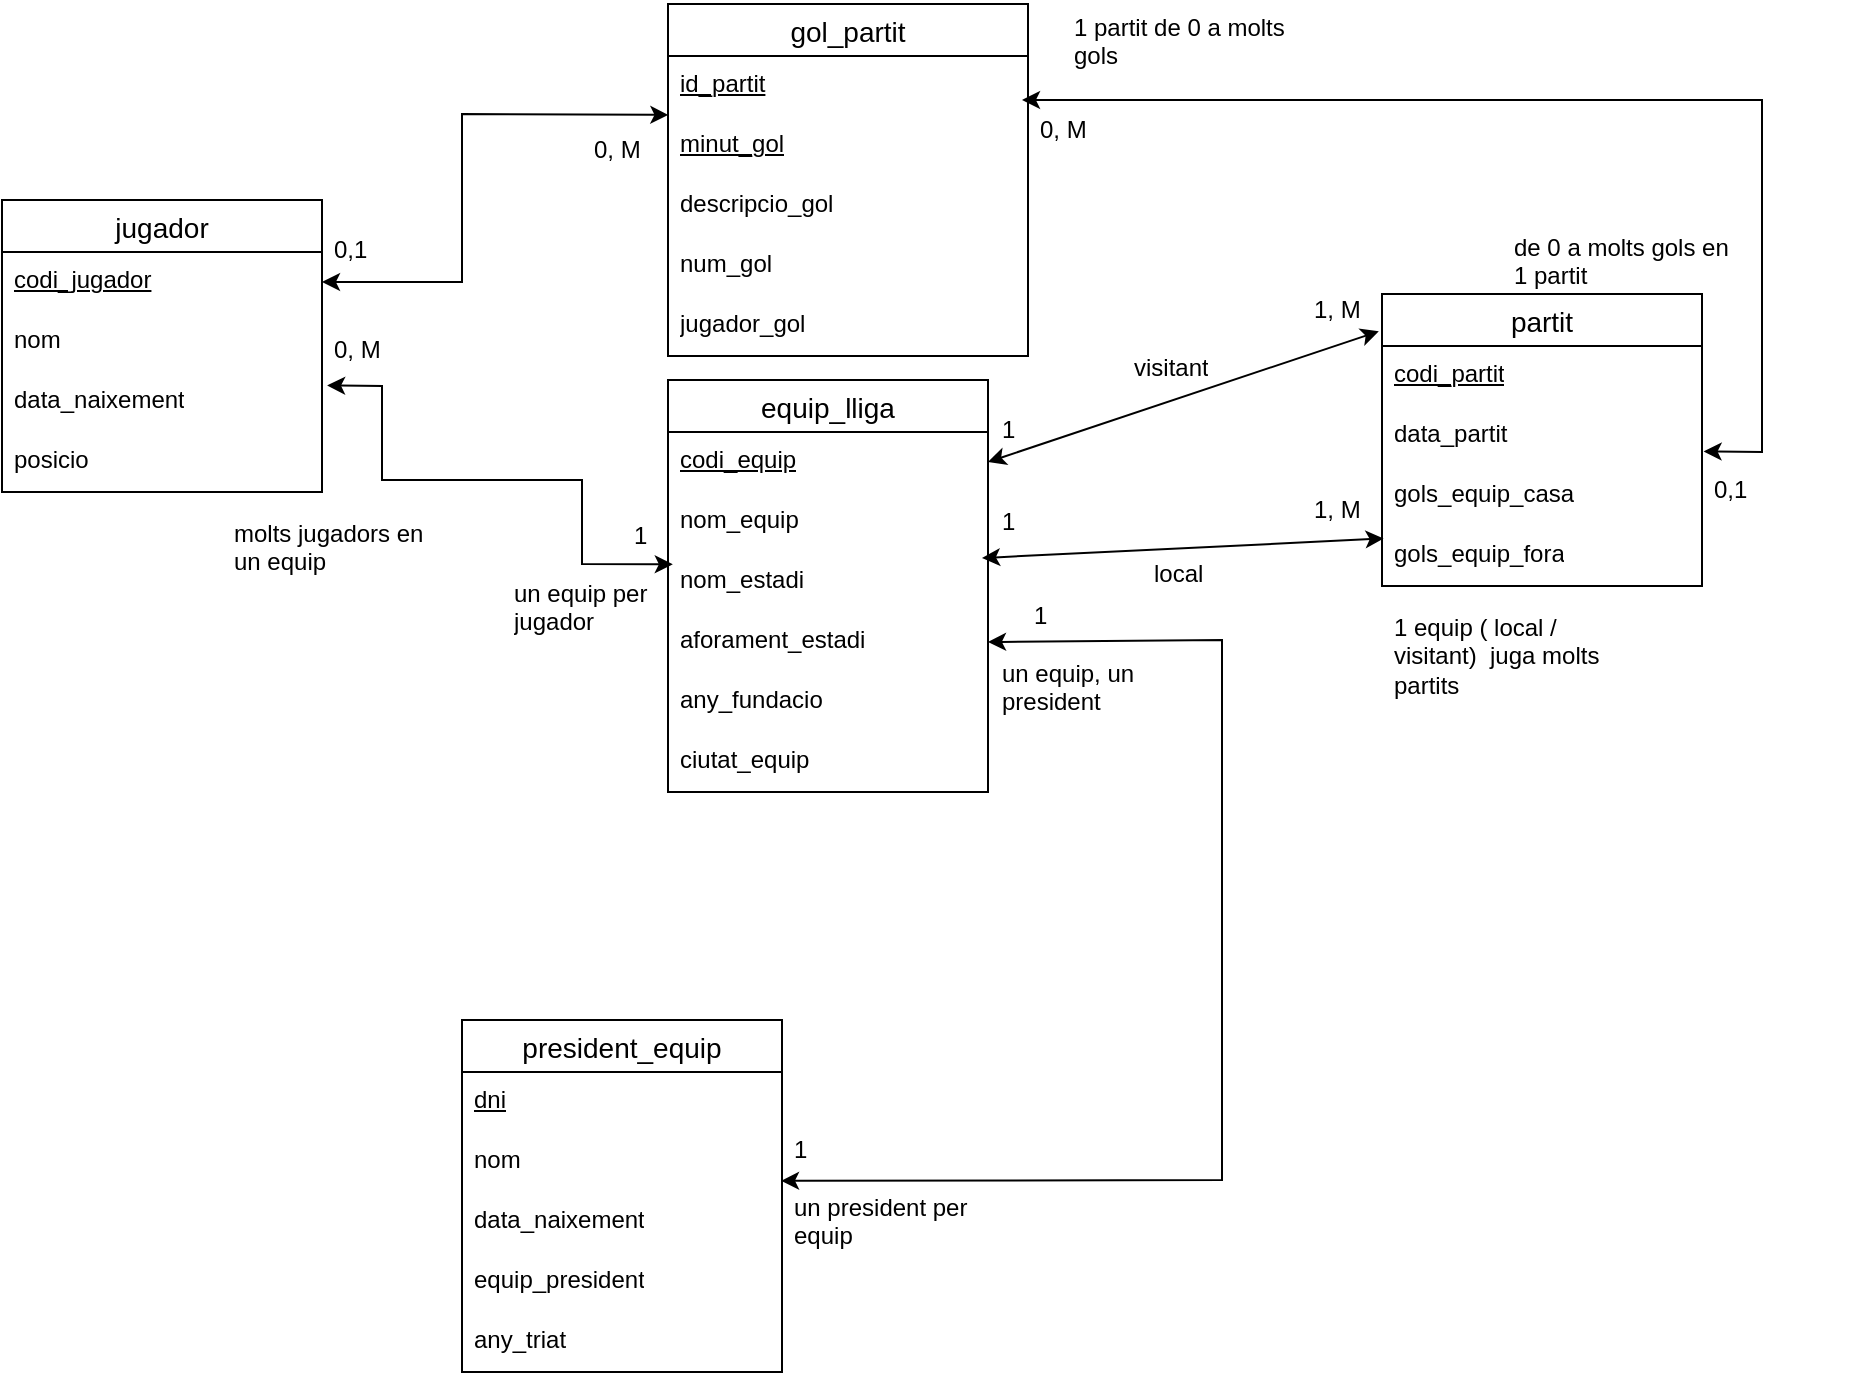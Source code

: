<mxfile version="24.7.17">
  <diagram name="Pàgina-1" id="MAjly87fxIGBJ7gbjYAO">
    <mxGraphModel dx="2601" dy="879" grid="1" gridSize="10" guides="1" tooltips="1" connect="1" arrows="1" fold="1" page="1" pageScale="1" pageWidth="827" pageHeight="1169" math="0" shadow="0">
      <root>
        <mxCell id="0" />
        <mxCell id="1" parent="0" />
        <mxCell id="cfqMcSnEyNYRxQB_8YAm-1" value="jugador" style="swimlane;fontStyle=0;childLayout=stackLayout;horizontal=1;startSize=26;horizontalStack=0;resizeParent=1;resizeParentMax=0;resizeLast=0;collapsible=1;marginBottom=0;align=center;fontSize=14;" parent="1" vertex="1">
          <mxGeometry x="-80" y="120" width="160" height="146" as="geometry" />
        </mxCell>
        <mxCell id="cfqMcSnEyNYRxQB_8YAm-2" value="&lt;u&gt;codi_jugador&lt;/u&gt;" style="text;strokeColor=none;fillColor=none;spacingLeft=4;spacingRight=4;overflow=hidden;rotatable=0;points=[[0,0.5],[1,0.5]];portConstraint=eastwest;fontSize=12;whiteSpace=wrap;html=1;" parent="cfqMcSnEyNYRxQB_8YAm-1" vertex="1">
          <mxGeometry y="26" width="160" height="30" as="geometry" />
        </mxCell>
        <mxCell id="cfqMcSnEyNYRxQB_8YAm-5" value="nom" style="text;strokeColor=none;fillColor=none;spacingLeft=4;spacingRight=4;overflow=hidden;rotatable=0;points=[[0,0.5],[1,0.5]];portConstraint=eastwest;fontSize=12;whiteSpace=wrap;html=1;" parent="cfqMcSnEyNYRxQB_8YAm-1" vertex="1">
          <mxGeometry y="56" width="160" height="30" as="geometry" />
        </mxCell>
        <mxCell id="cfqMcSnEyNYRxQB_8YAm-3" value="data_naixement" style="text;strokeColor=none;fillColor=none;spacingLeft=4;spacingRight=4;overflow=hidden;rotatable=0;points=[[0,0.5],[1,0.5]];portConstraint=eastwest;fontSize=12;whiteSpace=wrap;html=1;" parent="cfqMcSnEyNYRxQB_8YAm-1" vertex="1">
          <mxGeometry y="86" width="160" height="30" as="geometry" />
        </mxCell>
        <mxCell id="cfqMcSnEyNYRxQB_8YAm-4" value="posicio" style="text;strokeColor=none;fillColor=none;spacingLeft=4;spacingRight=4;overflow=hidden;rotatable=0;points=[[0,0.5],[1,0.5]];portConstraint=eastwest;fontSize=12;whiteSpace=wrap;html=1;" parent="cfqMcSnEyNYRxQB_8YAm-1" vertex="1">
          <mxGeometry y="116" width="160" height="30" as="geometry" />
        </mxCell>
        <mxCell id="cfqMcSnEyNYRxQB_8YAm-6" value="equip_lliga" style="swimlane;fontStyle=0;childLayout=stackLayout;horizontal=1;startSize=26;horizontalStack=0;resizeParent=1;resizeParentMax=0;resizeLast=0;collapsible=1;marginBottom=0;align=center;fontSize=14;" parent="1" vertex="1">
          <mxGeometry x="253" y="210" width="160" height="206" as="geometry" />
        </mxCell>
        <mxCell id="cfqMcSnEyNYRxQB_8YAm-7" value="&lt;u&gt;codi_equip&lt;/u&gt;" style="text;strokeColor=none;fillColor=none;spacingLeft=4;spacingRight=4;overflow=hidden;rotatable=0;points=[[0,0.5],[1,0.5]];portConstraint=eastwest;fontSize=12;whiteSpace=wrap;html=1;" parent="cfqMcSnEyNYRxQB_8YAm-6" vertex="1">
          <mxGeometry y="26" width="160" height="30" as="geometry" />
        </mxCell>
        <mxCell id="cfqMcSnEyNYRxQB_8YAm-8" value="nom_equip" style="text;strokeColor=none;fillColor=none;spacingLeft=4;spacingRight=4;overflow=hidden;rotatable=0;points=[[0,0.5],[1,0.5]];portConstraint=eastwest;fontSize=12;whiteSpace=wrap;html=1;" parent="cfqMcSnEyNYRxQB_8YAm-6" vertex="1">
          <mxGeometry y="56" width="160" height="30" as="geometry" />
        </mxCell>
        <mxCell id="cfqMcSnEyNYRxQB_8YAm-9" value="nom_estadi" style="text;strokeColor=none;fillColor=none;spacingLeft=4;spacingRight=4;overflow=hidden;rotatable=0;points=[[0,0.5],[1,0.5]];portConstraint=eastwest;fontSize=12;whiteSpace=wrap;html=1;" parent="cfqMcSnEyNYRxQB_8YAm-6" vertex="1">
          <mxGeometry y="86" width="160" height="30" as="geometry" />
        </mxCell>
        <mxCell id="cfqMcSnEyNYRxQB_8YAm-16" value="aforament_estadi" style="text;strokeColor=none;fillColor=none;spacingLeft=4;spacingRight=4;overflow=hidden;rotatable=0;points=[[0,0.5],[1,0.5]];portConstraint=eastwest;fontSize=12;whiteSpace=wrap;html=1;" parent="cfqMcSnEyNYRxQB_8YAm-6" vertex="1">
          <mxGeometry y="116" width="160" height="30" as="geometry" />
        </mxCell>
        <mxCell id="cfqMcSnEyNYRxQB_8YAm-10" value="any_fundacio" style="text;strokeColor=none;fillColor=none;spacingLeft=4;spacingRight=4;overflow=hidden;rotatable=0;points=[[0,0.5],[1,0.5]];portConstraint=eastwest;fontSize=12;whiteSpace=wrap;html=1;" parent="cfqMcSnEyNYRxQB_8YAm-6" vertex="1">
          <mxGeometry y="146" width="160" height="30" as="geometry" />
        </mxCell>
        <mxCell id="cfqMcSnEyNYRxQB_8YAm-17" value="ciutat_equip" style="text;strokeColor=none;fillColor=none;spacingLeft=4;spacingRight=4;overflow=hidden;rotatable=0;points=[[0,0.5],[1,0.5]];portConstraint=eastwest;fontSize=12;whiteSpace=wrap;html=1;" parent="cfqMcSnEyNYRxQB_8YAm-6" vertex="1">
          <mxGeometry y="176" width="160" height="30" as="geometry" />
        </mxCell>
        <mxCell id="cfqMcSnEyNYRxQB_8YAm-11" value="partit" style="swimlane;fontStyle=0;childLayout=stackLayout;horizontal=1;startSize=26;horizontalStack=0;resizeParent=1;resizeParentMax=0;resizeLast=0;collapsible=1;marginBottom=0;align=center;fontSize=14;" parent="1" vertex="1">
          <mxGeometry x="610" y="167" width="160" height="146" as="geometry" />
        </mxCell>
        <mxCell id="cfqMcSnEyNYRxQB_8YAm-12" value="&lt;u&gt;codi_partit&lt;/u&gt;" style="text;strokeColor=none;fillColor=none;spacingLeft=4;spacingRight=4;overflow=hidden;rotatable=0;points=[[0,0.5],[1,0.5]];portConstraint=eastwest;fontSize=12;whiteSpace=wrap;html=1;" parent="cfqMcSnEyNYRxQB_8YAm-11" vertex="1">
          <mxGeometry y="26" width="160" height="30" as="geometry" />
        </mxCell>
        <mxCell id="cfqMcSnEyNYRxQB_8YAm-13" value="data_partit" style="text;strokeColor=none;fillColor=none;spacingLeft=4;spacingRight=4;overflow=hidden;rotatable=0;points=[[0,0.5],[1,0.5]];portConstraint=eastwest;fontSize=12;whiteSpace=wrap;html=1;" parent="cfqMcSnEyNYRxQB_8YAm-11" vertex="1">
          <mxGeometry y="56" width="160" height="30" as="geometry" />
        </mxCell>
        <mxCell id="cfqMcSnEyNYRxQB_8YAm-14" value="gols_equip_casa" style="text;strokeColor=none;fillColor=none;spacingLeft=4;spacingRight=4;overflow=hidden;rotatable=0;points=[[0,0.5],[1,0.5]];portConstraint=eastwest;fontSize=12;whiteSpace=wrap;html=1;" parent="cfqMcSnEyNYRxQB_8YAm-11" vertex="1">
          <mxGeometry y="86" width="160" height="30" as="geometry" />
        </mxCell>
        <mxCell id="cfqMcSnEyNYRxQB_8YAm-15" value="gols_equip_fora" style="text;strokeColor=none;fillColor=none;spacingLeft=4;spacingRight=4;overflow=hidden;rotatable=0;points=[[0,0.5],[1,0.5]];portConstraint=eastwest;fontSize=12;whiteSpace=wrap;html=1;" parent="cfqMcSnEyNYRxQB_8YAm-11" vertex="1">
          <mxGeometry y="116" width="160" height="30" as="geometry" />
        </mxCell>
        <mxCell id="cfqMcSnEyNYRxQB_8YAm-18" value="gol_partit" style="swimlane;fontStyle=0;childLayout=stackLayout;horizontal=1;startSize=26;horizontalStack=0;resizeParent=1;resizeParentMax=0;resizeLast=0;collapsible=1;marginBottom=0;align=center;fontSize=14;" parent="1" vertex="1">
          <mxGeometry x="253" y="22" width="180" height="176" as="geometry" />
        </mxCell>
        <mxCell id="K7ZgRjItraJ9BAsRBDeH-1" value="&lt;u&gt;id_partit&lt;/u&gt;" style="text;strokeColor=none;fillColor=none;spacingLeft=4;spacingRight=4;overflow=hidden;rotatable=0;points=[[0,0.5],[1,0.5]];portConstraint=eastwest;fontSize=12;whiteSpace=wrap;html=1;" vertex="1" parent="cfqMcSnEyNYRxQB_8YAm-18">
          <mxGeometry y="26" width="180" height="30" as="geometry" />
        </mxCell>
        <mxCell id="cfqMcSnEyNYRxQB_8YAm-19" value="&lt;u&gt;minut_gol&lt;/u&gt;" style="text;strokeColor=none;fillColor=none;spacingLeft=4;spacingRight=4;overflow=hidden;rotatable=0;points=[[0,0.5],[1,0.5]];portConstraint=eastwest;fontSize=12;whiteSpace=wrap;html=1;" parent="cfqMcSnEyNYRxQB_8YAm-18" vertex="1">
          <mxGeometry y="56" width="180" height="30" as="geometry" />
        </mxCell>
        <mxCell id="cfqMcSnEyNYRxQB_8YAm-20" value="descripcio_gol" style="text;strokeColor=none;fillColor=none;spacingLeft=4;spacingRight=4;overflow=hidden;rotatable=0;points=[[0,0.5],[1,0.5]];portConstraint=eastwest;fontSize=12;whiteSpace=wrap;html=1;" parent="cfqMcSnEyNYRxQB_8YAm-18" vertex="1">
          <mxGeometry y="86" width="180" height="30" as="geometry" />
        </mxCell>
        <mxCell id="PyK2KTt20wwOfGCghMNB-15" value="num_gol" style="text;strokeColor=none;fillColor=none;spacingLeft=4;spacingRight=4;overflow=hidden;rotatable=0;points=[[0,0.5],[1,0.5]];portConstraint=eastwest;fontSize=12;whiteSpace=wrap;html=1;" parent="cfqMcSnEyNYRxQB_8YAm-18" vertex="1">
          <mxGeometry y="116" width="180" height="30" as="geometry" />
        </mxCell>
        <mxCell id="K7ZgRjItraJ9BAsRBDeH-2" value="jugador_gol" style="text;strokeColor=none;fillColor=none;spacingLeft=4;spacingRight=4;overflow=hidden;rotatable=0;points=[[0,0.5],[1,0.5]];portConstraint=eastwest;fontSize=12;whiteSpace=wrap;html=1;" vertex="1" parent="cfqMcSnEyNYRxQB_8YAm-18">
          <mxGeometry y="146" width="180" height="30" as="geometry" />
        </mxCell>
        <mxCell id="cfqMcSnEyNYRxQB_8YAm-23" value="president_equip" style="swimlane;fontStyle=0;childLayout=stackLayout;horizontal=1;startSize=26;horizontalStack=0;resizeParent=1;resizeParentMax=0;resizeLast=0;collapsible=1;marginBottom=0;align=center;fontSize=14;" parent="1" vertex="1">
          <mxGeometry x="150" y="530" width="160" height="176" as="geometry" />
        </mxCell>
        <mxCell id="cfqMcSnEyNYRxQB_8YAm-24" value="&lt;u&gt;dni&lt;/u&gt;" style="text;strokeColor=none;fillColor=none;spacingLeft=4;spacingRight=4;overflow=hidden;rotatable=0;points=[[0,0.5],[1,0.5]];portConstraint=eastwest;fontSize=12;whiteSpace=wrap;html=1;" parent="cfqMcSnEyNYRxQB_8YAm-23" vertex="1">
          <mxGeometry y="26" width="160" height="30" as="geometry" />
        </mxCell>
        <mxCell id="cfqMcSnEyNYRxQB_8YAm-25" value="nom" style="text;strokeColor=none;fillColor=none;spacingLeft=4;spacingRight=4;overflow=hidden;rotatable=0;points=[[0,0.5],[1,0.5]];portConstraint=eastwest;fontSize=12;whiteSpace=wrap;html=1;" parent="cfqMcSnEyNYRxQB_8YAm-23" vertex="1">
          <mxGeometry y="56" width="160" height="30" as="geometry" />
        </mxCell>
        <mxCell id="cfqMcSnEyNYRxQB_8YAm-26" value="data_naixement" style="text;strokeColor=none;fillColor=none;spacingLeft=4;spacingRight=4;overflow=hidden;rotatable=0;points=[[0,0.5],[1,0.5]];portConstraint=eastwest;fontSize=12;whiteSpace=wrap;html=1;" parent="cfqMcSnEyNYRxQB_8YAm-23" vertex="1">
          <mxGeometry y="86" width="160" height="30" as="geometry" />
        </mxCell>
        <mxCell id="cfqMcSnEyNYRxQB_8YAm-27" value="equip_president&lt;div&gt;&lt;span style=&quot;color: rgba(0, 0, 0, 0); font-family: monospace; font-size: 0px; text-wrap: nowrap;&quot;&gt;%3CmxGraphModel%3E%3Croot%3E%3CmxCell%20id%3D%220%22%2F%3E%3CmxCell%20id%3D%221%22%20parent%3D%220%22%2F%3E%3CmxCell%20id%3D%222%22%20value%3D%22partit%22%20style%3D%22swimlane%3BfontStyle%3D0%3BchildLayout%3DstackLayout%3Bhorizontal%3D1%3BstartSize%3D26%3BhorizontalStack%3D0%3BresizeParent%3D1%3BresizeParentMax%3D0%3BresizeLast%3D0%3Bcollapsible%3D1%3BmarginBottom%3D0%3Balign%3Dcenter%3BfontSize%3D14%3B%22%20vertex%3D%221%22%20parent%3D%221%22%3E%3CmxGeometry%20x%3D%22150%22%20y%3D%22480%22%20width%3D%22160%22%20height%3D%22146%22%20as%3D%22geometry%22%2F%3E%3C%2FmxCell%3E%3CmxCell%20id%3D%223%22%20value%3D%22%26lt%3Bu%26gt%3Bcodi_patit%26lt%3B%2Fu%26gt%3B%22%20style%3D%22text%3BstrokeColor%3Dnone%3BfillColor%3Dnone%3BspacingLeft%3D4%3BspacingRight%3D4%3Boverflow%3Dhidden%3Brotatable%3D0%3Bpoints%3D%5B%5B0%2C0.5%5D%2C%5B1%2C0.5%5D%5D%3BportConstraint%3Deastwest%3BfontSize%3D12%3BwhiteSpace%3Dwrap%3Bhtml%3D1%3B%22%20vertex%3D%221%22%20parent%3D%222%22%3E%3CmxGeometry%20y%3D%2226%22%20width%3D%22160%22%20height%3D%2230%22%20as%3D%22geometry%22%2F%3E%3C%2FmxCell%3E%3CmxCell%20id%3D%224%22%20value%3D%22data_partit%22%20style%3D%22text%3BstrokeColor%3Dnone%3BfillColor%3Dnone%3BspacingLeft%3D4%3BspacingRight%3D4%3Boverflow%3Dhidden%3Brotatable%3D0%3Bpoints%3D%5B%5B0%2C0.5%5D%2C%5B1%2C0.5%5D%5D%3BportConstraint%3Deastwest%3BfontSize%3D12%3BwhiteSpace%3Dwrap%3Bhtml%3D1%3B%22%20vertex%3D%221%22%20parent%3D%222%22%3E%3CmxGeometry%20y%3D%2256%22%20width%3D%22160%22%20height%3D%2230%22%20as%3D%22geometry%22%2F%3E%3C%2FmxCell%3E%3CmxCell%20id%3D%225%22%20value%3D%22gols_equip_casa%22%20style%3D%22text%3BstrokeColor%3Dnone%3BfillColor%3Dnone%3BspacingLeft%3D4%3BspacingRight%3D4%3Boverflow%3Dhidden%3Brotatable%3D0%3Bpoints%3D%5B%5B0%2C0.5%5D%2C%5B1%2C0.5%5D%5D%3BportConstraint%3Deastwest%3BfontSize%3D12%3BwhiteSpace%3Dwrap%3Bhtml%3D1%3B%22%20vertex%3D%221%22%20parent%3D%222%22%3E%3CmxGeometry%20y%3D%2286%22%20width%3D%22160%22%20height%3D%2230%22%20as%3D%22geometry%22%2F%3E%3C%2FmxCell%3E%3CmxCell%20id%3D%226%22%20value%3D%22gols_equip_fora%22%20style%3D%22text%3BstrokeColor%3Dnone%3BfillColor%3Dnone%3BspacingLeft%3D4%3BspacingRight%3D4%3Boverflow%3Dhidden%3Brotatable%3D0%3Bpoints%3D%5B%5B0%2C0.5%5D%2C%5B1%2C0.5%5D%5D%3BportConstraint%3Deastwest%3BfontSize%3D12%3BwhiteSpace%3Dwrap%3Bhtml%3D1%3B%22%20vertex%3D%221%22%20parent%3D%222%22%3E%3CmxGeometry%20y%3D%22116%22%20width%3D%22160%22%20height%3D%2230%22%20as%3D%22geometry%22%2F%3E%3C%2FmxCell%3E%3C%2Froot%3E%3C%2FmxGraphModel%3E&lt;/span&gt;&lt;br&gt;&lt;/div&gt;" style="text;strokeColor=none;fillColor=none;spacingLeft=4;spacingRight=4;overflow=hidden;rotatable=0;points=[[0,0.5],[1,0.5]];portConstraint=eastwest;fontSize=12;whiteSpace=wrap;html=1;" parent="cfqMcSnEyNYRxQB_8YAm-23" vertex="1">
          <mxGeometry y="116" width="160" height="30" as="geometry" />
        </mxCell>
        <mxCell id="cfqMcSnEyNYRxQB_8YAm-33" value="&lt;div&gt;any_triat&lt;/div&gt;" style="text;strokeColor=none;fillColor=none;spacingLeft=4;spacingRight=4;overflow=hidden;rotatable=0;points=[[0,0.5],[1,0.5]];portConstraint=eastwest;fontSize=12;whiteSpace=wrap;html=1;" parent="cfqMcSnEyNYRxQB_8YAm-23" vertex="1">
          <mxGeometry y="146" width="160" height="30" as="geometry" />
        </mxCell>
        <mxCell id="cfqMcSnEyNYRxQB_8YAm-40" value="molts jugadors en un equip" style="text;strokeColor=none;fillColor=none;spacingLeft=4;spacingRight=4;overflow=hidden;rotatable=0;points=[[0,0.5],[1,0.5]];portConstraint=eastwest;fontSize=12;whiteSpace=wrap;html=1;" parent="1" vertex="1">
          <mxGeometry x="30" y="273" width="120" height="40" as="geometry" />
        </mxCell>
        <mxCell id="cfqMcSnEyNYRxQB_8YAm-41" value="un equip per jugador" style="text;strokeColor=none;fillColor=none;spacingLeft=4;spacingRight=4;overflow=hidden;rotatable=0;points=[[0,0.5],[1,0.5]];portConstraint=eastwest;fontSize=12;whiteSpace=wrap;html=1;" parent="1" vertex="1">
          <mxGeometry x="170" y="303" width="120" height="40" as="geometry" />
        </mxCell>
        <mxCell id="cfqMcSnEyNYRxQB_8YAm-43" value="un president per equip" style="text;strokeColor=none;fillColor=none;spacingLeft=4;spacingRight=4;overflow=hidden;rotatable=0;points=[[0,0.5],[1,0.5]];portConstraint=eastwest;fontSize=12;whiteSpace=wrap;html=1;" parent="1" vertex="1">
          <mxGeometry x="310" y="610" width="120" height="40" as="geometry" />
        </mxCell>
        <mxCell id="cfqMcSnEyNYRxQB_8YAm-44" value="un equip, un president" style="text;strokeColor=none;fillColor=none;spacingLeft=4;spacingRight=4;overflow=hidden;rotatable=0;points=[[0,0.5],[1,0.5]];portConstraint=eastwest;fontSize=12;whiteSpace=wrap;html=1;" parent="1" vertex="1">
          <mxGeometry x="414" y="343" width="120" height="40" as="geometry" />
        </mxCell>
        <mxCell id="PyK2KTt20wwOfGCghMNB-9" value="1 equip ( local / visitant)&amp;nbsp; juga molts partits" style="text;strokeColor=none;fillColor=none;spacingLeft=4;spacingRight=4;overflow=hidden;rotatable=0;points=[[0,0.5],[1,0.5]];portConstraint=eastwest;fontSize=12;whiteSpace=wrap;html=1;" parent="1" vertex="1">
          <mxGeometry x="610" y="320" width="120" height="50" as="geometry" />
        </mxCell>
        <mxCell id="PyK2KTt20wwOfGCghMNB-11" value="1 partit de 0 a molts gols" style="text;strokeColor=none;fillColor=none;spacingLeft=4;spacingRight=4;overflow=hidden;rotatable=0;points=[[0,0.5],[1,0.5]];portConstraint=eastwest;fontSize=12;whiteSpace=wrap;html=1;" parent="1" vertex="1">
          <mxGeometry x="450" y="20" width="120" height="50" as="geometry" />
        </mxCell>
        <mxCell id="PyK2KTt20wwOfGCghMNB-12" value="de 0 a molts gols en 1 partit" style="text;strokeColor=none;fillColor=none;spacingLeft=4;spacingRight=4;overflow=hidden;rotatable=0;points=[[0,0.5],[1,0.5]];portConstraint=eastwest;fontSize=12;whiteSpace=wrap;html=1;" parent="1" vertex="1">
          <mxGeometry x="670" y="130" width="120" height="50" as="geometry" />
        </mxCell>
        <mxCell id="K7ZgRjItraJ9BAsRBDeH-3" value="" style="endArrow=classic;startArrow=classic;html=1;rounded=0;exitX=1;exitY=0.5;exitDx=0;exitDy=0;entryX=0.001;entryY=-0.018;entryDx=0;entryDy=0;entryPerimeter=0;" edge="1" parent="1" source="cfqMcSnEyNYRxQB_8YAm-2" target="cfqMcSnEyNYRxQB_8YAm-19">
          <mxGeometry width="50" height="50" relative="1" as="geometry">
            <mxPoint x="400" y="400" as="sourcePoint" />
            <mxPoint x="460" y="350" as="targetPoint" />
            <Array as="points">
              <mxPoint x="150" y="161" />
              <mxPoint x="150" y="77" />
            </Array>
          </mxGeometry>
        </mxCell>
        <mxCell id="K7ZgRjItraJ9BAsRBDeH-4" value="0,1" style="text;strokeColor=none;fillColor=none;align=left;verticalAlign=middle;spacingLeft=4;spacingRight=4;overflow=hidden;points=[[0,0.5],[1,0.5]];portConstraint=eastwest;rotatable=0;whiteSpace=wrap;html=1;" vertex="1" parent="1">
          <mxGeometry x="80" y="130" width="80" height="30" as="geometry" />
        </mxCell>
        <mxCell id="K7ZgRjItraJ9BAsRBDeH-5" value="0, M" style="text;strokeColor=none;fillColor=none;align=left;verticalAlign=middle;spacingLeft=4;spacingRight=4;overflow=hidden;points=[[0,0.5],[1,0.5]];portConstraint=eastwest;rotatable=0;whiteSpace=wrap;html=1;" vertex="1" parent="1">
          <mxGeometry x="210" y="80" width="80" height="30" as="geometry" />
        </mxCell>
        <mxCell id="K7ZgRjItraJ9BAsRBDeH-6" value="" style="endArrow=classic;startArrow=classic;html=1;rounded=0;exitX=1.016;exitY=0.225;exitDx=0;exitDy=0;exitPerimeter=0;entryX=0.015;entryY=0.206;entryDx=0;entryDy=0;entryPerimeter=0;" edge="1" parent="1" source="cfqMcSnEyNYRxQB_8YAm-3" target="cfqMcSnEyNYRxQB_8YAm-9">
          <mxGeometry width="50" height="50" relative="1" as="geometry">
            <mxPoint x="410" y="400" as="sourcePoint" />
            <mxPoint x="460" y="350" as="targetPoint" />
            <Array as="points">
              <mxPoint x="110" y="213" />
              <mxPoint x="110" y="260" />
              <mxPoint x="210" y="260" />
              <mxPoint x="210" y="302" />
            </Array>
          </mxGeometry>
        </mxCell>
        <mxCell id="K7ZgRjItraJ9BAsRBDeH-7" value="0, M" style="text;strokeColor=none;fillColor=none;align=left;verticalAlign=middle;spacingLeft=4;spacingRight=4;overflow=hidden;points=[[0,0.5],[1,0.5]];portConstraint=eastwest;rotatable=0;whiteSpace=wrap;html=1;" vertex="1" parent="1">
          <mxGeometry x="80" y="180" width="80" height="30" as="geometry" />
        </mxCell>
        <mxCell id="K7ZgRjItraJ9BAsRBDeH-8" value="1" style="text;strokeColor=none;fillColor=none;align=left;verticalAlign=middle;spacingLeft=4;spacingRight=4;overflow=hidden;points=[[0,0.5],[1,0.5]];portConstraint=eastwest;rotatable=0;whiteSpace=wrap;html=1;" vertex="1" parent="1">
          <mxGeometry x="230" y="273" width="80" height="30" as="geometry" />
        </mxCell>
        <mxCell id="K7ZgRjItraJ9BAsRBDeH-12" value="" style="endArrow=classic;startArrow=classic;html=1;rounded=0;exitX=0.997;exitY=0.814;exitDx=0;exitDy=0;exitPerimeter=0;entryX=1;entryY=0.5;entryDx=0;entryDy=0;" edge="1" parent="1" source="cfqMcSnEyNYRxQB_8YAm-25" target="cfqMcSnEyNYRxQB_8YAm-16">
          <mxGeometry width="50" height="50" relative="1" as="geometry">
            <mxPoint x="310" y="610" as="sourcePoint" />
            <mxPoint x="413" y="341" as="targetPoint" />
            <Array as="points">
              <mxPoint x="530" y="610" />
              <mxPoint x="530" y="340" />
            </Array>
          </mxGeometry>
        </mxCell>
        <mxCell id="K7ZgRjItraJ9BAsRBDeH-11" value="1" style="text;strokeColor=none;fillColor=none;align=left;verticalAlign=middle;spacingLeft=4;spacingRight=4;overflow=hidden;points=[[0,0.5],[1,0.5]];portConstraint=eastwest;rotatable=0;whiteSpace=wrap;html=1;" vertex="1" parent="1">
          <mxGeometry x="430" y="313" width="80" height="30" as="geometry" />
        </mxCell>
        <mxCell id="K7ZgRjItraJ9BAsRBDeH-13" value="1" style="text;strokeColor=none;fillColor=none;align=left;verticalAlign=middle;spacingLeft=4;spacingRight=4;overflow=hidden;points=[[0,0.5],[1,0.5]];portConstraint=eastwest;rotatable=0;whiteSpace=wrap;html=1;" vertex="1" parent="1">
          <mxGeometry x="310" y="580" width="80" height="30" as="geometry" />
        </mxCell>
        <mxCell id="K7ZgRjItraJ9BAsRBDeH-14" value="" style="endArrow=classic;startArrow=classic;html=1;rounded=0;entryX=1.005;entryY=0.757;entryDx=0;entryDy=0;entryPerimeter=0;" edge="1" parent="1" target="cfqMcSnEyNYRxQB_8YAm-13">
          <mxGeometry width="50" height="50" relative="1" as="geometry">
            <mxPoint x="430" y="70" as="sourcePoint" />
            <mxPoint x="460" y="350" as="targetPoint" />
            <Array as="points">
              <mxPoint x="800" y="70" />
              <mxPoint x="800" y="246" />
            </Array>
          </mxGeometry>
        </mxCell>
        <mxCell id="K7ZgRjItraJ9BAsRBDeH-15" value="0, M" style="text;strokeColor=none;fillColor=none;align=left;verticalAlign=middle;spacingLeft=4;spacingRight=4;overflow=hidden;points=[[0,0.5],[1,0.5]];portConstraint=eastwest;rotatable=0;whiteSpace=wrap;html=1;" vertex="1" parent="1">
          <mxGeometry x="433" y="70" width="80" height="30" as="geometry" />
        </mxCell>
        <mxCell id="K7ZgRjItraJ9BAsRBDeH-16" value="0,1" style="text;strokeColor=none;fillColor=none;align=left;verticalAlign=middle;spacingLeft=4;spacingRight=4;overflow=hidden;points=[[0,0.5],[1,0.5]];portConstraint=eastwest;rotatable=0;whiteSpace=wrap;html=1;" vertex="1" parent="1">
          <mxGeometry x="770" y="250" width="80" height="30" as="geometry" />
        </mxCell>
        <mxCell id="K7ZgRjItraJ9BAsRBDeH-17" value="" style="endArrow=classic;startArrow=classic;html=1;rounded=0;exitX=1;exitY=0.5;exitDx=0;exitDy=0;entryX=-0.01;entryY=0.128;entryDx=0;entryDy=0;entryPerimeter=0;" edge="1" parent="1" source="cfqMcSnEyNYRxQB_8YAm-7" target="cfqMcSnEyNYRxQB_8YAm-11">
          <mxGeometry width="50" height="50" relative="1" as="geometry">
            <mxPoint x="410" y="400" as="sourcePoint" />
            <mxPoint x="460" y="350" as="targetPoint" />
          </mxGeometry>
        </mxCell>
        <mxCell id="K7ZgRjItraJ9BAsRBDeH-18" value="visitant" style="text;strokeColor=none;fillColor=none;spacingLeft=4;spacingRight=4;overflow=hidden;rotatable=0;points=[[0,0.5],[1,0.5]];portConstraint=eastwest;fontSize=12;whiteSpace=wrap;html=1;" vertex="1" parent="1">
          <mxGeometry x="480" y="190" width="120" height="50" as="geometry" />
        </mxCell>
        <mxCell id="K7ZgRjItraJ9BAsRBDeH-19" value="1" style="text;strokeColor=none;fillColor=none;align=left;verticalAlign=middle;spacingLeft=4;spacingRight=4;overflow=hidden;points=[[0,0.5],[1,0.5]];portConstraint=eastwest;rotatable=0;whiteSpace=wrap;html=1;" vertex="1" parent="1">
          <mxGeometry x="414" y="220" width="80" height="30" as="geometry" />
        </mxCell>
        <mxCell id="K7ZgRjItraJ9BAsRBDeH-20" value="1, M" style="text;strokeColor=none;fillColor=none;align=left;verticalAlign=middle;spacingLeft=4;spacingRight=4;overflow=hidden;points=[[0,0.5],[1,0.5]];portConstraint=eastwest;rotatable=0;whiteSpace=wrap;html=1;" vertex="1" parent="1">
          <mxGeometry x="570" y="160" width="80" height="30" as="geometry" />
        </mxCell>
        <mxCell id="K7ZgRjItraJ9BAsRBDeH-21" value="" style="endArrow=classic;startArrow=classic;html=1;rounded=0;entryX=0.005;entryY=0.208;entryDx=0;entryDy=0;entryPerimeter=0;" edge="1" parent="1" target="cfqMcSnEyNYRxQB_8YAm-15">
          <mxGeometry width="50" height="50" relative="1" as="geometry">
            <mxPoint x="410" y="299" as="sourcePoint" />
            <mxPoint x="460" y="350" as="targetPoint" />
          </mxGeometry>
        </mxCell>
        <mxCell id="K7ZgRjItraJ9BAsRBDeH-22" value="local" style="text;strokeColor=none;fillColor=none;spacingLeft=4;spacingRight=4;overflow=hidden;rotatable=0;points=[[0,0.5],[1,0.5]];portConstraint=eastwest;fontSize=12;whiteSpace=wrap;html=1;" vertex="1" parent="1">
          <mxGeometry x="490" y="293" width="120" height="50" as="geometry" />
        </mxCell>
        <mxCell id="K7ZgRjItraJ9BAsRBDeH-23" value="1" style="text;strokeColor=none;fillColor=none;align=left;verticalAlign=middle;spacingLeft=4;spacingRight=4;overflow=hidden;points=[[0,0.5],[1,0.5]];portConstraint=eastwest;rotatable=0;whiteSpace=wrap;html=1;" vertex="1" parent="1">
          <mxGeometry x="414" y="266" width="80" height="30" as="geometry" />
        </mxCell>
        <mxCell id="K7ZgRjItraJ9BAsRBDeH-24" value="1, M" style="text;strokeColor=none;fillColor=none;align=left;verticalAlign=middle;spacingLeft=4;spacingRight=4;overflow=hidden;points=[[0,0.5],[1,0.5]];portConstraint=eastwest;rotatable=0;whiteSpace=wrap;html=1;" vertex="1" parent="1">
          <mxGeometry x="570" y="260" width="80" height="30" as="geometry" />
        </mxCell>
      </root>
    </mxGraphModel>
  </diagram>
</mxfile>
